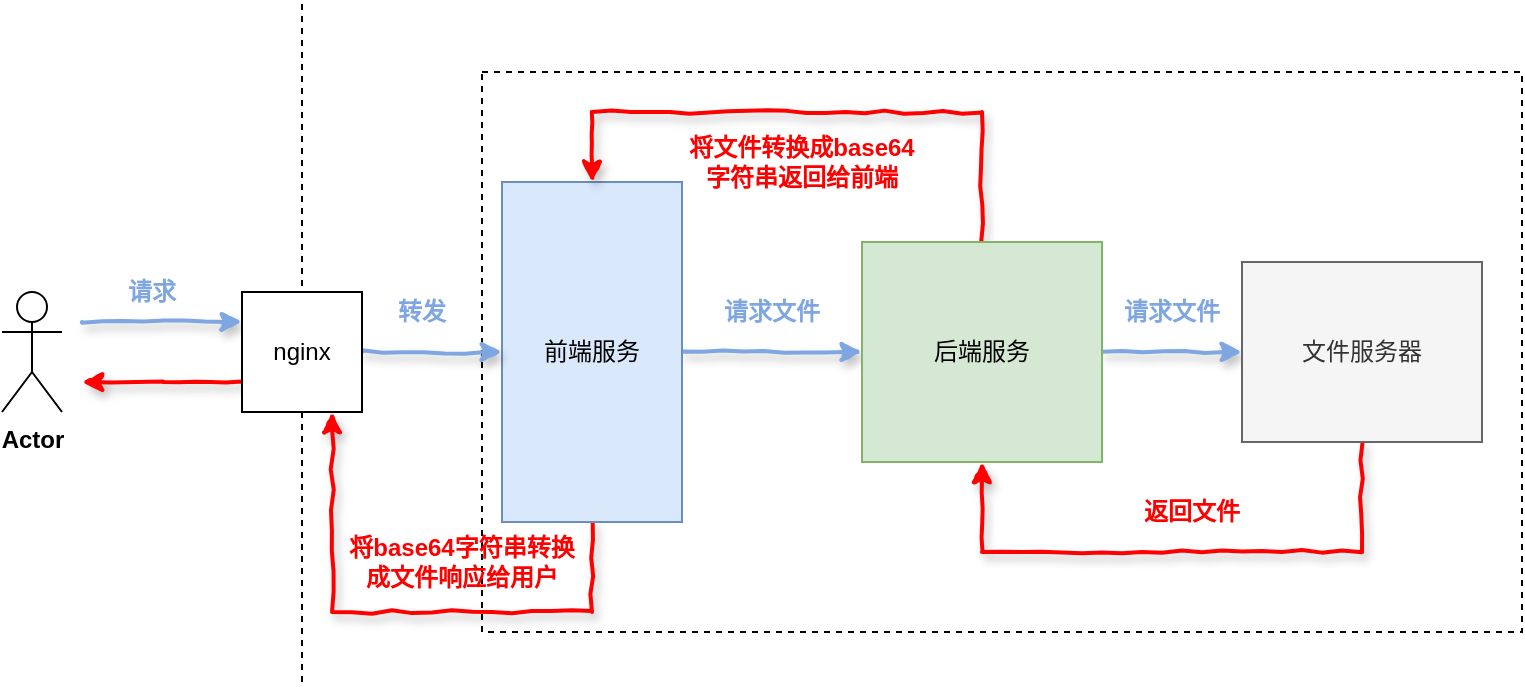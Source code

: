 <mxfile version="12.3.2" type="device" pages="1"><diagram id="DkpVN6HebV5C3jm1Q-ra" name="第 1 页"><mxGraphModel dx="910" dy="382" grid="1" gridSize="10" guides="1" tooltips="1" connect="1" arrows="1" fold="1" page="1" pageScale="1" pageWidth="827" pageHeight="1169" math="0" shadow="0"><root><mxCell id="0"/><mxCell id="1" parent="0"/><mxCell id="O38eOBZKS2E8L1_7PqjG-2" value="Actor" style="shape=umlActor;verticalLabelPosition=bottom;labelBackgroundColor=#ffffff;verticalAlign=top;html=1;outlineConnect=0;fontStyle=1" vertex="1" parent="1"><mxGeometry x="30" y="200" width="30" height="60" as="geometry"/></mxCell><mxCell id="O38eOBZKS2E8L1_7PqjG-3" value="" style="endArrow=none;dashed=1;html=1;strokeWidth=1;" edge="1" parent="1"><mxGeometry width="50" height="50" relative="1" as="geometry"><mxPoint x="180" y="395" as="sourcePoint"/><mxPoint x="180" y="55" as="targetPoint"/></mxGeometry></mxCell><mxCell id="O38eOBZKS2E8L1_7PqjG-4" value="" style="endArrow=classic;html=1;strokeWidth=2;shadow=1;strokeColor=#7EA6E0;comic=1;entryX=0;entryY=0.25;entryDx=0;entryDy=0;" edge="1" parent="1" target="O38eOBZKS2E8L1_7PqjG-13"><mxGeometry width="50" height="50" relative="1" as="geometry"><mxPoint x="70" y="215" as="sourcePoint"/><mxPoint x="140" y="220.5" as="targetPoint"/></mxGeometry></mxCell><mxCell id="O38eOBZKS2E8L1_7PqjG-5" value="" style="rounded=0;whiteSpace=wrap;html=1;fillColor=none;dashed=1;strokeWidth=1;" vertex="1" parent="1"><mxGeometry x="270" y="90" width="520" height="280" as="geometry"/></mxCell><mxCell id="O38eOBZKS2E8L1_7PqjG-19" style="edgeStyle=orthogonalEdgeStyle;rounded=0;orthogonalLoop=1;jettySize=auto;html=1;comic=1;shadow=1;strokeWidth=2;strokeColor=#7EA6E0;" edge="1" parent="1" source="O38eOBZKS2E8L1_7PqjG-6" target="O38eOBZKS2E8L1_7PqjG-8"><mxGeometry relative="1" as="geometry"/></mxCell><mxCell id="O38eOBZKS2E8L1_7PqjG-23" style="edgeStyle=orthogonalEdgeStyle;rounded=0;orthogonalLoop=1;jettySize=auto;html=1;exitX=0.5;exitY=1;exitDx=0;exitDy=0;entryX=0.75;entryY=1;entryDx=0;entryDy=0;strokeWidth=2;comic=1;shadow=1;strokeColor=#FF0000;" edge="1" parent="1" source="O38eOBZKS2E8L1_7PqjG-6" target="O38eOBZKS2E8L1_7PqjG-13"><mxGeometry relative="1" as="geometry"><Array as="points"><mxPoint x="325" y="360"/><mxPoint x="195" y="360"/></Array></mxGeometry></mxCell><mxCell id="O38eOBZKS2E8L1_7PqjG-6" value="前端服务" style="rounded=0;whiteSpace=wrap;html=1;fillColor=#dae8fc;strokeColor=#6c8ebf;" vertex="1" parent="1"><mxGeometry x="280" y="145" width="90" height="170" as="geometry"/></mxCell><mxCell id="O38eOBZKS2E8L1_7PqjG-20" style="edgeStyle=orthogonalEdgeStyle;rounded=0;orthogonalLoop=1;jettySize=auto;html=1;exitX=1;exitY=0.5;exitDx=0;exitDy=0;entryX=0;entryY=0.5;entryDx=0;entryDy=0;comic=1;shadow=1;strokeWidth=2;strokeColor=#7EA6E0;" edge="1" parent="1" source="O38eOBZKS2E8L1_7PqjG-8" target="O38eOBZKS2E8L1_7PqjG-9"><mxGeometry relative="1" as="geometry"/></mxCell><mxCell id="O38eOBZKS2E8L1_7PqjG-22" style="edgeStyle=orthogonalEdgeStyle;rounded=0;orthogonalLoop=1;jettySize=auto;html=1;exitX=0.5;exitY=0;exitDx=0;exitDy=0;strokeWidth=2;entryX=0.5;entryY=0;entryDx=0;entryDy=0;comic=1;shadow=1;strokeColor=#FF0000;" edge="1" parent="1" source="O38eOBZKS2E8L1_7PqjG-8" target="O38eOBZKS2E8L1_7PqjG-6"><mxGeometry relative="1" as="geometry"><Array as="points"><mxPoint x="520" y="110"/><mxPoint x="325" y="110"/></Array></mxGeometry></mxCell><mxCell id="O38eOBZKS2E8L1_7PqjG-8" value="后端服务" style="rounded=0;whiteSpace=wrap;html=1;fillColor=#d5e8d4;strokeColor=#82b366;" vertex="1" parent="1"><mxGeometry x="460" y="175" width="120" height="110" as="geometry"/></mxCell><mxCell id="O38eOBZKS2E8L1_7PqjG-21" style="edgeStyle=orthogonalEdgeStyle;rounded=0;orthogonalLoop=1;jettySize=auto;html=1;exitX=0.5;exitY=1;exitDx=0;exitDy=0;strokeWidth=2;entryX=0.5;entryY=1;entryDx=0;entryDy=0;comic=1;shadow=1;strokeColor=#FF0000;" edge="1" parent="1" source="O38eOBZKS2E8L1_7PqjG-9" target="O38eOBZKS2E8L1_7PqjG-8"><mxGeometry relative="1" as="geometry"><Array as="points"><mxPoint x="710" y="330"/><mxPoint x="520" y="330"/></Array></mxGeometry></mxCell><mxCell id="O38eOBZKS2E8L1_7PqjG-9" value="文件服务器" style="rounded=0;whiteSpace=wrap;html=1;fillColor=#f5f5f5;strokeColor=#666666;fontColor=#333333;" vertex="1" parent="1"><mxGeometry x="650" y="185" width="120" height="90" as="geometry"/></mxCell><mxCell id="O38eOBZKS2E8L1_7PqjG-14" style="edgeStyle=orthogonalEdgeStyle;rounded=0;orthogonalLoop=1;jettySize=auto;html=1;exitX=1;exitY=0.5;exitDx=0;exitDy=0;strokeWidth=2;strokeColor=#7EA6E0;shadow=1;comic=1;" edge="1" parent="1" source="O38eOBZKS2E8L1_7PqjG-13" target="O38eOBZKS2E8L1_7PqjG-6"><mxGeometry relative="1" as="geometry"/></mxCell><mxCell id="O38eOBZKS2E8L1_7PqjG-24" style="edgeStyle=orthogonalEdgeStyle;rounded=0;comic=1;orthogonalLoop=1;jettySize=auto;html=1;exitX=0;exitY=0.75;exitDx=0;exitDy=0;shadow=1;strokeColor=#FF0000;strokeWidth=2;" edge="1" parent="1" source="O38eOBZKS2E8L1_7PqjG-13"><mxGeometry relative="1" as="geometry"><mxPoint x="70" y="245.103" as="targetPoint"/></mxGeometry></mxCell><mxCell id="O38eOBZKS2E8L1_7PqjG-13" value="nginx" style="rounded=0;whiteSpace=wrap;html=1;fillColor=#ffffff;" vertex="1" parent="1"><mxGeometry x="150" y="200" width="60" height="60" as="geometry"/></mxCell><mxCell id="O38eOBZKS2E8L1_7PqjG-25" value="请求" style="text;html=1;strokeColor=none;fillColor=none;align=center;verticalAlign=middle;whiteSpace=wrap;rounded=0;dashed=1;fontStyle=1;fontColor=#7EA6E0;" vertex="1" parent="1"><mxGeometry x="85" y="190" width="40" height="20" as="geometry"/></mxCell><mxCell id="O38eOBZKS2E8L1_7PqjG-26" value="转发" style="text;html=1;strokeColor=none;fillColor=none;align=center;verticalAlign=middle;whiteSpace=wrap;rounded=0;dashed=1;fontColor=#7EA6E0;fontStyle=1" vertex="1" parent="1"><mxGeometry x="220" y="200" width="40" height="20" as="geometry"/></mxCell><mxCell id="O38eOBZKS2E8L1_7PqjG-27" value="请求文件" style="text;html=1;strokeColor=none;fillColor=none;align=center;verticalAlign=middle;whiteSpace=wrap;rounded=0;dashed=1;fontColor=#7EA6E0;fontStyle=1" vertex="1" parent="1"><mxGeometry x="390" y="200" width="50" height="20" as="geometry"/></mxCell><mxCell id="O38eOBZKS2E8L1_7PqjG-28" value="请求文件" style="text;html=1;strokeColor=none;fillColor=none;align=center;verticalAlign=middle;whiteSpace=wrap;rounded=0;dashed=1;fontStyle=1;fontColor=#7EA6E0;" vertex="1" parent="1"><mxGeometry x="590" y="200" width="50" height="20" as="geometry"/></mxCell><mxCell id="O38eOBZKS2E8L1_7PqjG-29" value="返回文件" style="text;html=1;strokeColor=none;fillColor=none;align=center;verticalAlign=middle;whiteSpace=wrap;rounded=0;dashed=1;fontColor=#FF0000;fontStyle=1" vertex="1" parent="1"><mxGeometry x="600" y="300" width="50" height="20" as="geometry"/></mxCell><mxCell id="O38eOBZKS2E8L1_7PqjG-30" value="将文件转换成base64字符串返回给前端" style="text;html=1;strokeColor=none;fillColor=none;align=center;verticalAlign=middle;whiteSpace=wrap;rounded=0;dashed=1;fontColor=#FF0000;fontStyle=1" vertex="1" parent="1"><mxGeometry x="370" y="120" width="120" height="30" as="geometry"/></mxCell><mxCell id="O38eOBZKS2E8L1_7PqjG-31" value="将base64字符串转换成文件响应给用户" style="text;html=1;strokeColor=none;fillColor=none;align=center;verticalAlign=middle;whiteSpace=wrap;rounded=0;dashed=1;fontColor=#FF0000;fontStyle=1" vertex="1" parent="1"><mxGeometry x="200" y="320" width="120" height="30" as="geometry"/></mxCell></root></mxGraphModel></diagram></mxfile>